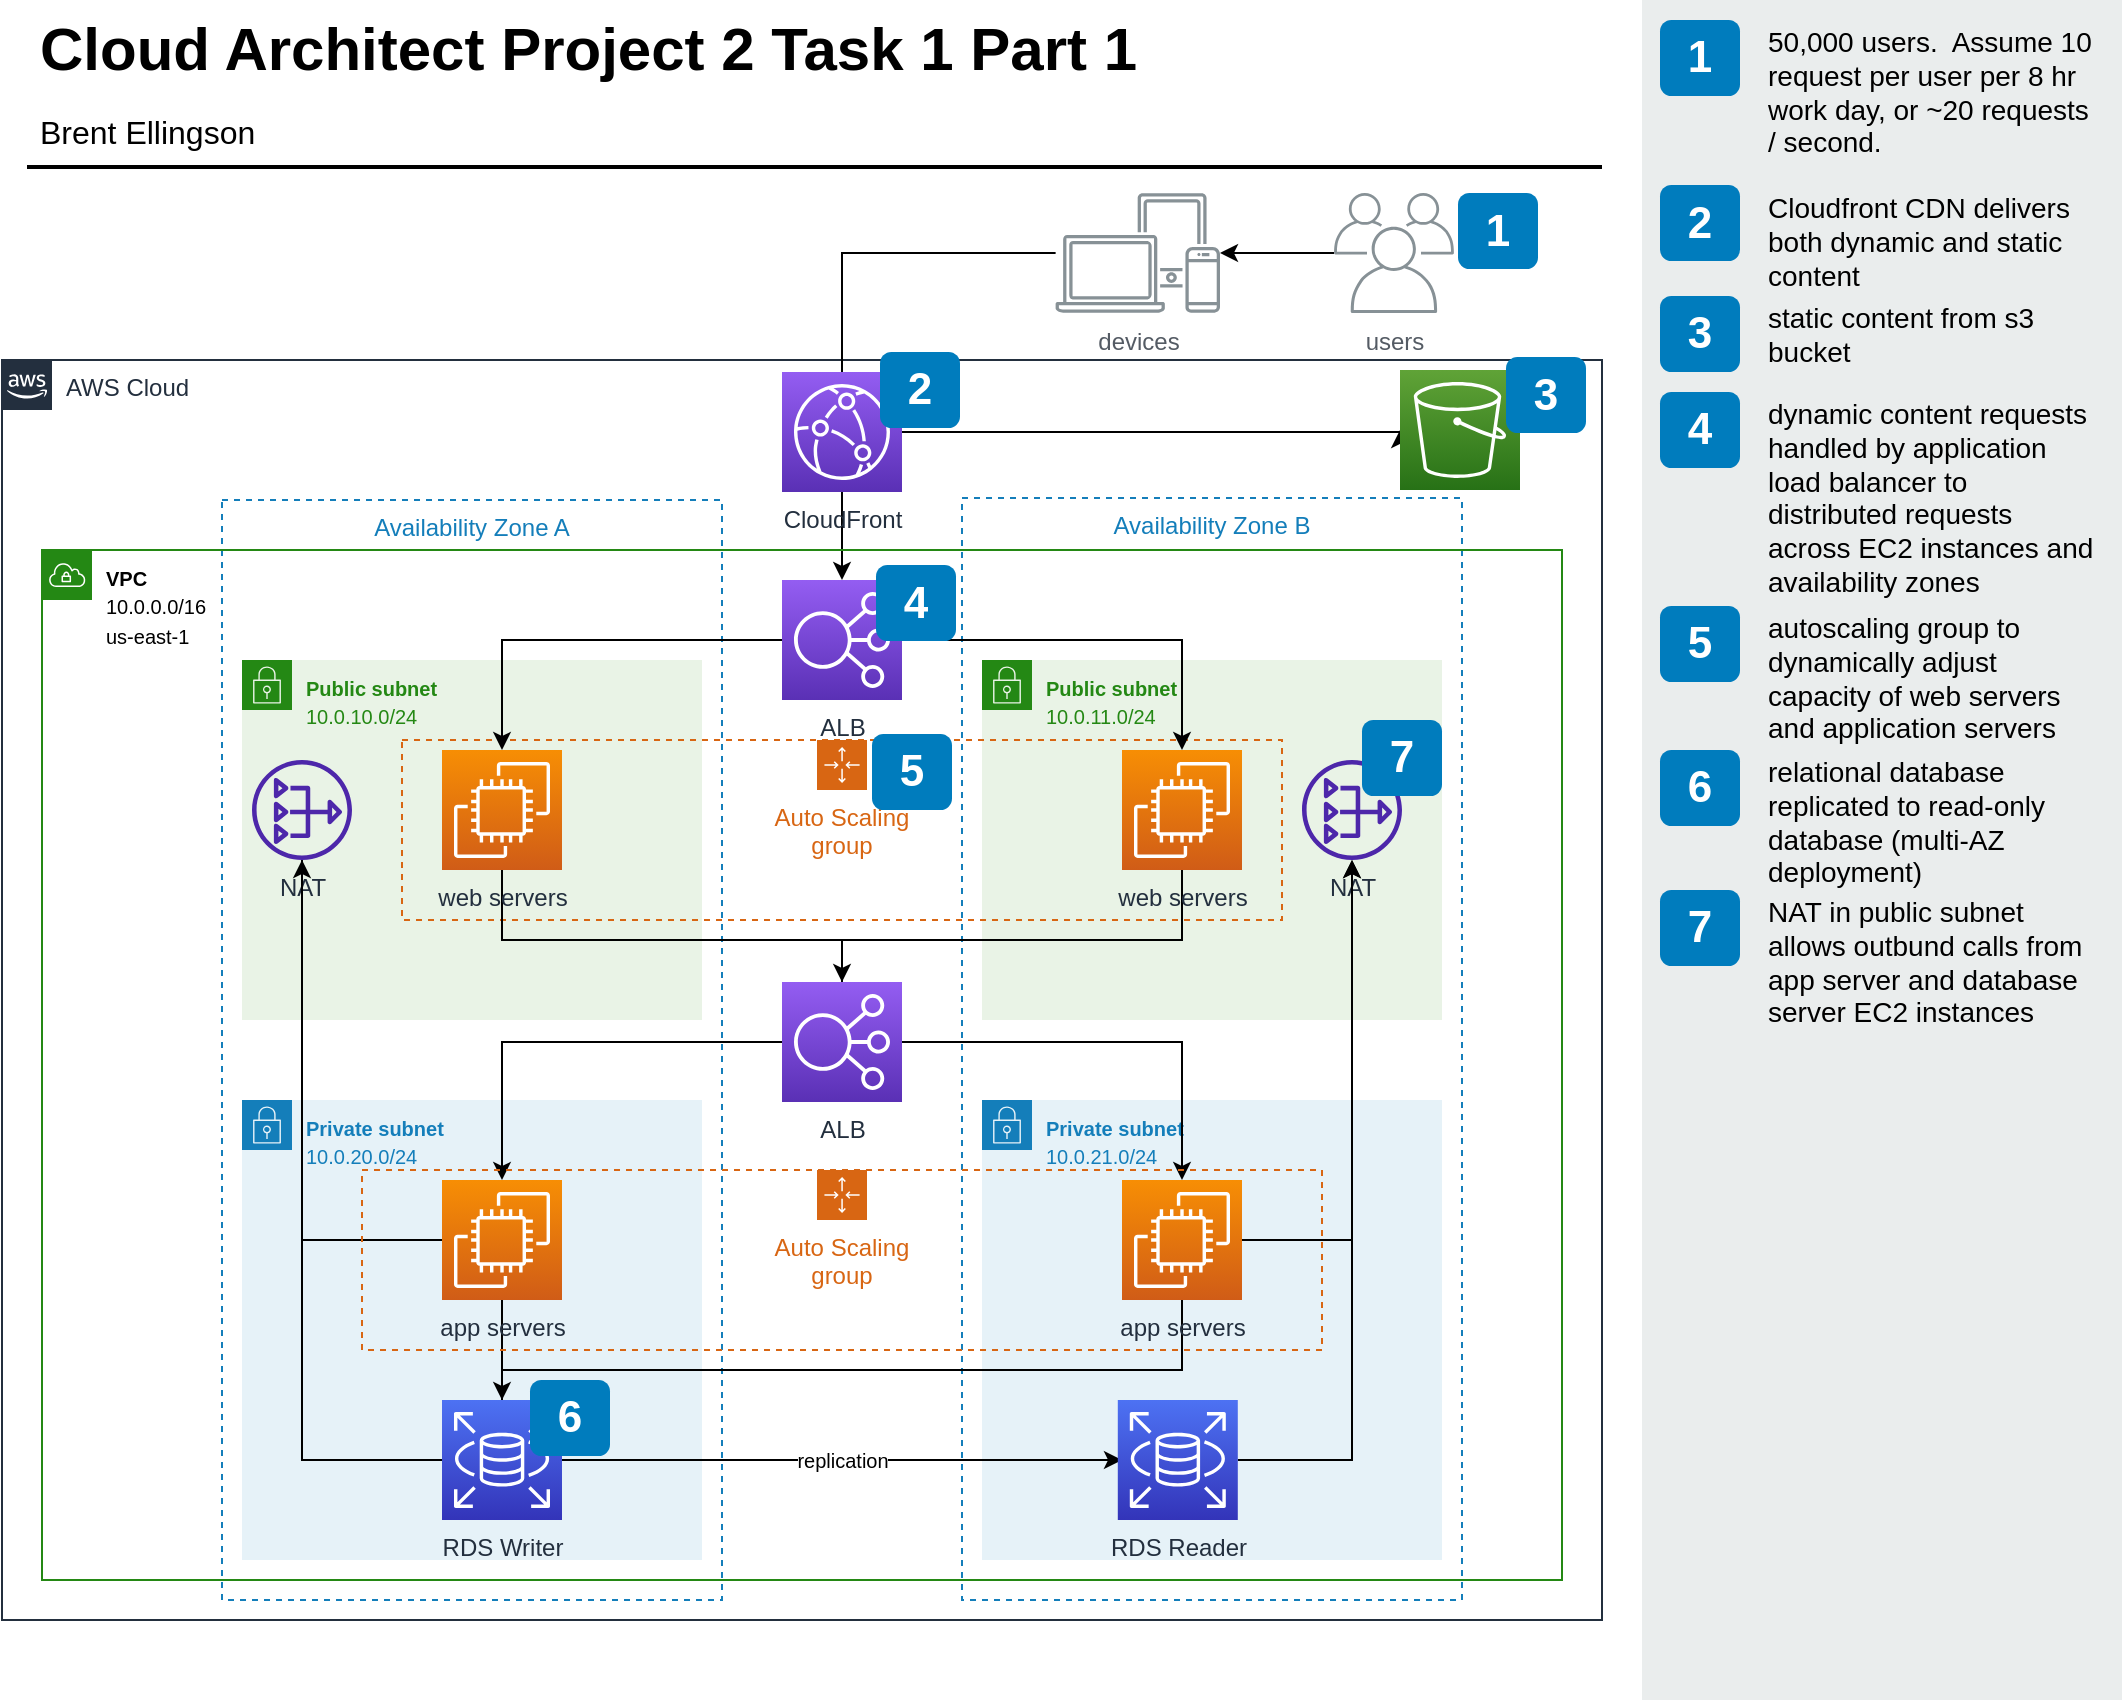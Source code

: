 <mxfile version="16.0.2" type="device"><diagram id="Ht1M8jgEwFfnCIfOTk4-" name="Page-1"><mxGraphModel dx="1102" dy="1025" grid="1" gridSize="10" guides="1" tooltips="1" connect="1" arrows="1" fold="1" page="1" pageScale="1" pageWidth="1100" pageHeight="850" math="0" shadow="0"><root><mxCell id="0"/><mxCell id="1" parent="0"/><mxCell id="DrGZ2tUx7JEwEFSGfOx4-9" value="Availability Zone B" style="fillColor=none;strokeColor=#147EBA;dashed=1;verticalAlign=top;fontStyle=0;fontColor=#147EBA;container=0;" parent="1" vertex="1"><mxGeometry x="520" y="249" width="250" height="551" as="geometry"/></mxCell><mxCell id="-QjtrjUzRDEMRZ5MF8oH-9" value="1" style="rounded=1;whiteSpace=wrap;html=1;fillColor=#007CBD;strokeColor=none;fontColor=#FFFFFF;fontStyle=1;fontSize=22;" parent="1" vertex="1"><mxGeometry x="768" y="96.5" width="40" height="38" as="geometry"/></mxCell><mxCell id="-QjtrjUzRDEMRZ5MF8oH-47" value="Cloud Architect Project 2 Task 1 Part 1" style="text;html=1;resizable=0;points=[];autosize=1;align=left;verticalAlign=top;spacingTop=-4;fontSize=30;fontStyle=1" parent="1" vertex="1"><mxGeometry x="56.5" y="3.5" width="560" height="40" as="geometry"/></mxCell><mxCell id="-QjtrjUzRDEMRZ5MF8oH-48" value="Brent Ellingson" style="text;html=1;resizable=0;points=[];autosize=1;align=left;verticalAlign=top;spacingTop=-4;fontSize=16;" parent="1" vertex="1"><mxGeometry x="56.5" y="53.5" width="120" height="20" as="geometry"/></mxCell><mxCell id="SCVMTBWpLvtzJIhz15lM-1" value="" style="line;strokeWidth=2;html=1;fontSize=14;" parent="1" vertex="1"><mxGeometry x="52.5" y="78.5" width="787.5" height="10" as="geometry"/></mxCell><mxCell id="7OVz4w7n9kzEPWy-4BBC-3" value="" style="rounded=0;whiteSpace=wrap;html=1;fillColor=#EAEDED;fontSize=22;fontColor=#FFFFFF;strokeColor=none;labelBackgroundColor=none;" parent="1" vertex="1"><mxGeometry x="860" width="240" height="850" as="geometry"/></mxCell><mxCell id="7OVz4w7n9kzEPWy-4BBC-4" value="1" style="rounded=1;whiteSpace=wrap;html=1;fillColor=#007CBD;strokeColor=none;fontColor=#FFFFFF;fontStyle=1;fontSize=22;labelBackgroundColor=none;" parent="1" vertex="1"><mxGeometry x="869" y="10" width="40" height="38" as="geometry"/></mxCell><mxCell id="DrGZ2tUx7JEwEFSGfOx4-2" value="AWS Cloud" style="points=[[0,0],[0.25,0],[0.5,0],[0.75,0],[1,0],[1,0.25],[1,0.5],[1,0.75],[1,1],[0.75,1],[0.5,1],[0.25,1],[0,1],[0,0.75],[0,0.5],[0,0.25]];outlineConnect=0;gradientColor=none;html=1;whiteSpace=wrap;fontSize=12;fontStyle=0;container=0;pointerEvents=0;collapsible=0;recursiveResize=0;shape=mxgraph.aws4.group;grIcon=mxgraph.aws4.group_aws_cloud_alt;strokeColor=#232F3E;fillColor=none;verticalAlign=top;align=left;spacingLeft=30;fontColor=#232F3E;dashed=0;" parent="1" vertex="1"><mxGeometry x="40" y="180" width="800" height="630" as="geometry"/></mxCell><mxCell id="A1qJNcobBqXzrsnQV-Qk-7" style="edgeStyle=orthogonalEdgeStyle;rounded=0;orthogonalLoop=1;jettySize=auto;html=1;endArrow=classic;endFill=1;" edge="1" parent="1" source="DrGZ2tUx7JEwEFSGfOx4-4" target="DrGZ2tUx7JEwEFSGfOx4-5"><mxGeometry relative="1" as="geometry"/></mxCell><mxCell id="DrGZ2tUx7JEwEFSGfOx4-4" value="users" style="sketch=0;outlineConnect=0;gradientColor=none;fontColor=#545B64;strokeColor=none;fillColor=#879196;dashed=0;verticalLabelPosition=bottom;verticalAlign=top;align=center;html=1;fontSize=12;fontStyle=0;aspect=fixed;shape=mxgraph.aws4.illustration_users;pointerEvents=1" parent="1" vertex="1"><mxGeometry x="706" y="96.5" width="60" height="60" as="geometry"/></mxCell><mxCell id="DrGZ2tUx7JEwEFSGfOx4-22" style="edgeStyle=elbowEdgeStyle;rounded=0;orthogonalLoop=1;jettySize=auto;html=1;entryX=0.5;entryY=0;entryDx=0;entryDy=0;entryPerimeter=0;endArrow=none;endFill=0;" parent="1" source="DrGZ2tUx7JEwEFSGfOx4-5" target="DrGZ2tUx7JEwEFSGfOx4-6" edge="1"><mxGeometry relative="1" as="geometry"><Array as="points"><mxPoint x="460" y="170"/><mxPoint x="440" y="170"/></Array></mxGeometry></mxCell><mxCell id="DrGZ2tUx7JEwEFSGfOx4-5" value="devices" style="sketch=0;outlineConnect=0;gradientColor=none;fontColor=#545B64;strokeColor=none;fillColor=#879196;dashed=0;verticalLabelPosition=bottom;verticalAlign=top;align=center;html=1;fontSize=12;fontStyle=0;aspect=fixed;shape=mxgraph.aws4.illustration_devices;pointerEvents=1" parent="1" vertex="1"><mxGeometry x="566.81" y="96.5" width="82.19" height="60" as="geometry"/></mxCell><mxCell id="DrGZ2tUx7JEwEFSGfOx4-8" value="Availability Zone A" style="fillColor=none;strokeColor=#147EBA;dashed=1;verticalAlign=top;fontStyle=0;fontColor=#147EBA;container=0;" parent="1" vertex="1"><mxGeometry x="150" y="250" width="250" height="550" as="geometry"/></mxCell><mxCell id="DrGZ2tUx7JEwEFSGfOx4-10" value="&lt;font style=&quot;font-size: 10px&quot;&gt;&lt;b&gt;Private subnet&lt;/b&gt;&lt;br&gt;10.0.20.0/24&lt;br&gt;&lt;/font&gt;" style="points=[[0,0],[0.25,0],[0.5,0],[0.75,0],[1,0],[1,0.25],[1,0.5],[1,0.75],[1,1],[0.75,1],[0.5,1],[0.25,1],[0,1],[0,0.75],[0,0.5],[0,0.25]];outlineConnect=0;gradientColor=none;html=1;whiteSpace=wrap;fontSize=12;fontStyle=0;container=0;pointerEvents=0;collapsible=0;recursiveResize=0;shape=mxgraph.aws4.group;grIcon=mxgraph.aws4.group_security_group;grStroke=0;strokeColor=#147EBA;fillColor=#E6F2F8;verticalAlign=top;align=left;spacingLeft=30;fontColor=#147EBA;dashed=0;" parent="1" vertex="1"><mxGeometry x="160" y="550" width="230" height="230" as="geometry"/></mxCell><mxCell id="DrGZ2tUx7JEwEFSGfOx4-11" value="&lt;font style=&quot;font-size: 10px&quot;&gt;&lt;b&gt;Public subnet&lt;/b&gt;&lt;br&gt;10.0.10.0/24&lt;br&gt;&lt;/font&gt;" style="points=[[0,0],[0.25,0],[0.5,0],[0.75,0],[1,0],[1,0.25],[1,0.5],[1,0.75],[1,1],[0.75,1],[0.5,1],[0.25,1],[0,1],[0,0.75],[0,0.5],[0,0.25]];outlineConnect=0;gradientColor=none;html=1;whiteSpace=wrap;fontSize=12;fontStyle=0;container=0;pointerEvents=0;collapsible=0;recursiveResize=0;shape=mxgraph.aws4.group;grIcon=mxgraph.aws4.group_security_group;grStroke=0;strokeColor=#248814;fillColor=#E9F3E6;verticalAlign=top;align=left;spacingLeft=30;fontColor=#248814;dashed=0;" parent="1" vertex="1"><mxGeometry x="160" y="330" width="230" height="180" as="geometry"/></mxCell><mxCell id="DrGZ2tUx7JEwEFSGfOx4-13" value="&lt;font style=&quot;font-size: 10px&quot;&gt;&lt;b&gt;Public subnet&lt;/b&gt;&lt;br&gt;10.0.11.0/24&lt;br&gt;&lt;/font&gt;" style="points=[[0,0],[0.25,0],[0.5,0],[0.75,0],[1,0],[1,0.25],[1,0.5],[1,0.75],[1,1],[0.75,1],[0.5,1],[0.25,1],[0,1],[0,0.75],[0,0.5],[0,0.25]];outlineConnect=0;gradientColor=none;html=1;whiteSpace=wrap;fontSize=12;fontStyle=0;container=0;pointerEvents=0;collapsible=0;recursiveResize=0;shape=mxgraph.aws4.group;grIcon=mxgraph.aws4.group_security_group;grStroke=0;strokeColor=#248814;fillColor=#E9F3E6;verticalAlign=top;align=left;spacingLeft=30;fontColor=#248814;dashed=0;" parent="1" vertex="1"><mxGeometry x="530" y="330" width="230" height="180" as="geometry"/></mxCell><mxCell id="DrGZ2tUx7JEwEFSGfOx4-16" value="Auto Scaling&lt;br&gt;group" style="points=[[0,0],[0.25,0],[0.5,0],[0.75,0],[1,0],[1,0.25],[1,0.5],[1,0.75],[1,1],[0.75,1],[0.5,1],[0.25,1],[0,1],[0,0.75],[0,0.5],[0,0.25]];outlineConnect=0;gradientColor=none;html=1;whiteSpace=wrap;fontSize=12;fontStyle=0;container=0;pointerEvents=0;collapsible=0;recursiveResize=0;shape=mxgraph.aws4.groupCenter;grIcon=mxgraph.aws4.group_auto_scaling_group;grStroke=1;strokeColor=#D86613;fillColor=none;verticalAlign=top;align=center;fontColor=#D86613;dashed=1;spacingTop=25;" parent="1" vertex="1"><mxGeometry x="240" y="370" width="440" height="90" as="geometry"/></mxCell><mxCell id="DrGZ2tUx7JEwEFSGfOx4-24" style="edgeStyle=elbowEdgeStyle;rounded=0;orthogonalLoop=1;jettySize=auto;html=1;entryX=0.5;entryY=0;entryDx=0;entryDy=0;entryPerimeter=0;endArrow=classic;endFill=1;" parent="1" source="DrGZ2tUx7JEwEFSGfOx4-14" target="DrGZ2tUx7JEwEFSGfOx4-18" edge="1"><mxGeometry relative="1" as="geometry"><Array as="points"><mxPoint x="290" y="380"/></Array></mxGeometry></mxCell><mxCell id="DrGZ2tUx7JEwEFSGfOx4-31" style="edgeStyle=elbowEdgeStyle;rounded=0;orthogonalLoop=1;jettySize=auto;elbow=vertical;html=1;endArrow=none;endFill=0;" parent="1" source="DrGZ2tUx7JEwEFSGfOx4-18" target="DrGZ2tUx7JEwEFSGfOx4-15" edge="1"><mxGeometry relative="1" as="geometry"><Array as="points"><mxPoint x="380" y="470"/></Array></mxGeometry></mxCell><mxCell id="DrGZ2tUx7JEwEFSGfOx4-25" style="edgeStyle=elbowEdgeStyle;rounded=0;orthogonalLoop=1;jettySize=auto;html=1;entryX=0.5;entryY=0;entryDx=0;entryDy=0;entryPerimeter=0;endArrow=classic;endFill=1;" parent="1" source="DrGZ2tUx7JEwEFSGfOx4-14" target="DrGZ2tUx7JEwEFSGfOx4-19" edge="1"><mxGeometry relative="1" as="geometry"><Array as="points"><mxPoint x="630" y="390"/></Array></mxGeometry></mxCell><mxCell id="DrGZ2tUx7JEwEFSGfOx4-29" style="edgeStyle=elbowEdgeStyle;rounded=0;orthogonalLoop=1;jettySize=auto;elbow=vertical;html=1;entryX=0.5;entryY=0;entryDx=0;entryDy=0;entryPerimeter=0;endArrow=classic;endFill=1;" parent="1" source="DrGZ2tUx7JEwEFSGfOx4-19" target="DrGZ2tUx7JEwEFSGfOx4-15" edge="1"><mxGeometry relative="1" as="geometry"><Array as="points"><mxPoint x="560" y="470"/><mxPoint x="530" y="460"/><mxPoint x="550" y="460"/></Array></mxGeometry></mxCell><mxCell id="DrGZ2tUx7JEwEFSGfOx4-18" value="web servers" style="sketch=0;points=[[0,0,0],[0.25,0,0],[0.5,0,0],[0.75,0,0],[1,0,0],[0,1,0],[0.25,1,0],[0.5,1,0],[0.75,1,0],[1,1,0],[0,0.25,0],[0,0.5,0],[0,0.75,0],[1,0.25,0],[1,0.5,0],[1,0.75,0]];outlineConnect=0;fontColor=#232F3E;gradientColor=#F78E04;gradientDirection=north;fillColor=#D05C17;strokeColor=#ffffff;dashed=0;verticalLabelPosition=bottom;verticalAlign=top;align=center;html=1;fontSize=12;fontStyle=0;aspect=fixed;shape=mxgraph.aws4.resourceIcon;resIcon=mxgraph.aws4.ec2;container=0;" parent="1" vertex="1"><mxGeometry x="260" y="375" width="60" height="60" as="geometry"/></mxCell><mxCell id="DrGZ2tUx7JEwEFSGfOx4-19" value="web servers" style="sketch=0;points=[[0,0,0],[0.25,0,0],[0.5,0,0],[0.75,0,0],[1,0,0],[0,1,0],[0.25,1,0],[0.5,1,0],[0.75,1,0],[1,1,0],[0,0.25,0],[0,0.5,0],[0,0.75,0],[1,0.25,0],[1,0.5,0],[1,0.75,0]];outlineConnect=0;fontColor=#232F3E;gradientColor=#F78E04;gradientDirection=north;fillColor=#D05C17;strokeColor=#ffffff;dashed=0;verticalLabelPosition=bottom;verticalAlign=top;align=center;html=1;fontSize=12;fontStyle=0;aspect=fixed;shape=mxgraph.aws4.resourceIcon;resIcon=mxgraph.aws4.ec2;container=0;" parent="1" vertex="1"><mxGeometry x="600" y="375" width="60" height="60" as="geometry"/></mxCell><mxCell id="DrGZ2tUx7JEwEFSGfOx4-15" value="ALB" style="sketch=0;points=[[0,0,0],[0.25,0,0],[0.5,0,0],[0.75,0,0],[1,0,0],[0,1,0],[0.25,1,0],[0.5,1,0],[0.75,1,0],[1,1,0],[0,0.25,0],[0,0.5,0],[0,0.75,0],[1,0.25,0],[1,0.5,0],[1,0.75,0]];outlineConnect=0;fontColor=#232F3E;gradientColor=#945DF2;gradientDirection=north;fillColor=#5A30B5;strokeColor=#ffffff;dashed=0;verticalLabelPosition=bottom;verticalAlign=top;align=center;html=1;fontSize=12;fontStyle=0;aspect=fixed;shape=mxgraph.aws4.resourceIcon;resIcon=mxgraph.aws4.elastic_load_balancing;container=0;" parent="1" vertex="1"><mxGeometry x="430" y="491" width="60" height="60" as="geometry"/></mxCell><mxCell id="DrGZ2tUx7JEwEFSGfOx4-35" style="edgeStyle=elbowEdgeStyle;rounded=0;orthogonalLoop=1;jettySize=auto;html=1;entryX=0.5;entryY=0;entryDx=0;entryDy=0;entryPerimeter=0;endArrow=classic;endFill=1;exitX=0;exitY=0.5;exitDx=0;exitDy=0;exitPerimeter=0;" parent="1" source="DrGZ2tUx7JEwEFSGfOx4-15" target="DrGZ2tUx7JEwEFSGfOx4-39" edge="1"><mxGeometry relative="1" as="geometry"><mxPoint x="410" y="505" as="sourcePoint"/><Array as="points"><mxPoint x="290" y="565"/></Array></mxGeometry></mxCell><mxCell id="DrGZ2tUx7JEwEFSGfOx4-12" value="&lt;font style=&quot;font-size: 10px&quot;&gt;&lt;b&gt;Private subnet&lt;/b&gt;&lt;br&gt;10.0.21.0/24&lt;br&gt;&lt;/font&gt;" style="points=[[0,0],[0.25,0],[0.5,0],[0.75,0],[1,0],[1,0.25],[1,0.5],[1,0.75],[1,1],[0.75,1],[0.5,1],[0.25,1],[0,1],[0,0.75],[0,0.5],[0,0.25]];outlineConnect=0;gradientColor=none;html=1;whiteSpace=wrap;fontSize=12;fontStyle=0;container=0;pointerEvents=0;collapsible=0;recursiveResize=0;shape=mxgraph.aws4.group;grIcon=mxgraph.aws4.group_security_group;grStroke=0;strokeColor=#147EBA;fillColor=#E6F2F8;verticalAlign=top;align=left;spacingLeft=30;fontColor=#147EBA;dashed=0;" parent="1" vertex="1"><mxGeometry x="530" y="550" width="230" height="230" as="geometry"/></mxCell><mxCell id="DrGZ2tUx7JEwEFSGfOx4-37" style="edgeStyle=elbowEdgeStyle;rounded=0;orthogonalLoop=1;jettySize=auto;html=1;entryX=0.5;entryY=0;entryDx=0;entryDy=0;entryPerimeter=0;endArrow=classic;endFill=1;exitX=1;exitY=0.5;exitDx=0;exitDy=0;exitPerimeter=0;" parent="1" source="DrGZ2tUx7JEwEFSGfOx4-15" target="DrGZ2tUx7JEwEFSGfOx4-40" edge="1"><mxGeometry relative="1" as="geometry"><mxPoint x="490" y="505.0" as="sourcePoint"/><Array as="points"><mxPoint x="630" y="575"/></Array></mxGeometry></mxCell><mxCell id="DrGZ2tUx7JEwEFSGfOx4-38" style="edgeStyle=elbowEdgeStyle;rounded=0;orthogonalLoop=1;jettySize=auto;elbow=vertical;html=1;entryX=0.5;entryY=0;entryDx=0;entryDy=0;entryPerimeter=0;endArrow=classic;endFill=1;" parent="1" source="DrGZ2tUx7JEwEFSGfOx4-40" edge="1"><mxGeometry relative="1" as="geometry"><mxPoint x="290" y="700" as="targetPoint"/><Array as="points"><mxPoint x="560" y="685"/><mxPoint x="530" y="675"/><mxPoint x="550" y="675"/></Array></mxGeometry></mxCell><mxCell id="DrGZ2tUx7JEwEFSGfOx4-43" value="" style="edgeStyle=elbowEdgeStyle;rounded=0;orthogonalLoop=1;jettySize=auto;elbow=vertical;html=1;fontSize=10;endArrow=none;endFill=0;" parent="1" source="DrGZ2tUx7JEwEFSGfOx4-39" edge="1"><mxGeometry relative="1" as="geometry"><mxPoint x="290" y="700" as="targetPoint"/></mxGeometry></mxCell><mxCell id="DrGZ2tUx7JEwEFSGfOx4-44" value="" style="edgeStyle=elbowEdgeStyle;rounded=0;orthogonalLoop=1;jettySize=auto;elbow=vertical;html=1;fontSize=10;endArrow=none;endFill=0;" parent="1" source="DrGZ2tUx7JEwEFSGfOx4-39" edge="1"><mxGeometry relative="1" as="geometry"><mxPoint x="290" y="700" as="targetPoint"/></mxGeometry></mxCell><mxCell id="DrGZ2tUx7JEwEFSGfOx4-45" value="" style="edgeStyle=elbowEdgeStyle;rounded=0;orthogonalLoop=1;jettySize=auto;elbow=vertical;html=1;fontSize=10;endArrow=none;endFill=0;" parent="1" source="DrGZ2tUx7JEwEFSGfOx4-39" edge="1"><mxGeometry relative="1" as="geometry"><mxPoint x="290" y="700" as="targetPoint"/></mxGeometry></mxCell><mxCell id="A1qJNcobBqXzrsnQV-Qk-3" style="edgeStyle=orthogonalEdgeStyle;rounded=0;orthogonalLoop=1;jettySize=auto;html=1;endArrow=none;endFill=0;" edge="1" parent="1" source="DrGZ2tUx7JEwEFSGfOx4-39" target="DrGZ2tUx7JEwEFSGfOx4-32"><mxGeometry relative="1" as="geometry"/></mxCell><mxCell id="DrGZ2tUx7JEwEFSGfOx4-39" value="app servers" style="sketch=0;points=[[0,0,0],[0.25,0,0],[0.5,0,0],[0.75,0,0],[1,0,0],[0,1,0],[0.25,1,0],[0.5,1,0],[0.75,1,0],[1,1,0],[0,0.25,0],[0,0.5,0],[0,0.75,0],[1,0.25,0],[1,0.5,0],[1,0.75,0]];outlineConnect=0;fontColor=#232F3E;gradientColor=#F78E04;gradientDirection=north;fillColor=#D05C17;strokeColor=#ffffff;dashed=0;verticalLabelPosition=bottom;verticalAlign=top;align=center;html=1;fontSize=12;fontStyle=0;aspect=fixed;shape=mxgraph.aws4.resourceIcon;resIcon=mxgraph.aws4.ec2;container=0;" parent="1" vertex="1"><mxGeometry x="260" y="590" width="60" height="60" as="geometry"/></mxCell><mxCell id="A1qJNcobBqXzrsnQV-Qk-5" style="edgeStyle=orthogonalEdgeStyle;rounded=0;orthogonalLoop=1;jettySize=auto;html=1;endArrow=classic;endFill=1;" edge="1" parent="1" source="DrGZ2tUx7JEwEFSGfOx4-40" target="DrGZ2tUx7JEwEFSGfOx4-33"><mxGeometry relative="1" as="geometry"/></mxCell><mxCell id="DrGZ2tUx7JEwEFSGfOx4-40" value="app servers" style="sketch=0;points=[[0,0,0],[0.25,0,0],[0.5,0,0],[0.75,0,0],[1,0,0],[0,1,0],[0.25,1,0],[0.5,1,0],[0.75,1,0],[1,1,0],[0,0.25,0],[0,0.5,0],[0,0.75,0],[1,0.25,0],[1,0.5,0],[1,0.75,0]];outlineConnect=0;fontColor=#232F3E;gradientColor=#F78E04;gradientDirection=north;fillColor=#D05C17;strokeColor=#ffffff;dashed=0;verticalLabelPosition=bottom;verticalAlign=top;align=center;html=1;fontSize=12;fontStyle=0;aspect=fixed;shape=mxgraph.aws4.resourceIcon;resIcon=mxgraph.aws4.ec2;container=0;" parent="1" vertex="1"><mxGeometry x="600" y="590" width="60" height="60" as="geometry"/></mxCell><mxCell id="DrGZ2tUx7JEwEFSGfOx4-23" style="edgeStyle=elbowEdgeStyle;rounded=0;orthogonalLoop=1;jettySize=auto;html=1;entryX=0.5;entryY=0;entryDx=0;entryDy=0;entryPerimeter=0;endArrow=classic;endFill=1;" parent="1" source="DrGZ2tUx7JEwEFSGfOx4-6" target="DrGZ2tUx7JEwEFSGfOx4-14" edge="1"><mxGeometry relative="1" as="geometry"/></mxCell><mxCell id="DrGZ2tUx7JEwEFSGfOx4-48" style="edgeStyle=elbowEdgeStyle;rounded=0;orthogonalLoop=1;jettySize=auto;elbow=vertical;html=1;entryX=0;entryY=0.5;entryDx=0;entryDy=0;entryPerimeter=0;fontSize=10;endArrow=classic;endFill=1;" parent="1" source="DrGZ2tUx7JEwEFSGfOx4-6" target="DrGZ2tUx7JEwEFSGfOx4-47" edge="1"><mxGeometry relative="1" as="geometry"><mxPoint x="759" y="230" as="targetPoint"/><Array as="points"><mxPoint x="610" y="216"/></Array></mxGeometry></mxCell><mxCell id="DrGZ2tUx7JEwEFSGfOx4-6" value="CloudFront" style="sketch=0;points=[[0,0,0],[0.25,0,0],[0.5,0,0],[0.75,0,0],[1,0,0],[0,1,0],[0.25,1,0],[0.5,1,0],[0.75,1,0],[1,1,0],[0,0.25,0],[0,0.5,0],[0,0.75,0],[1,0.25,0],[1,0.5,0],[1,0.75,0]];outlineConnect=0;fontColor=#232F3E;gradientColor=#945DF2;gradientDirection=north;fillColor=#5A30B5;strokeColor=#ffffff;dashed=0;verticalLabelPosition=bottom;verticalAlign=top;align=center;html=1;fontSize=12;fontStyle=0;aspect=fixed;shape=mxgraph.aws4.resourceIcon;resIcon=mxgraph.aws4.cloudfront;container=0;" parent="1" vertex="1"><mxGeometry x="430" y="186" width="60" height="60" as="geometry"/></mxCell><mxCell id="DrGZ2tUx7JEwEFSGfOx4-7" value="&lt;font style=&quot;font-size: 10px&quot;&gt;&lt;font color=&quot;#000000&quot;&gt;&lt;b&gt;VPC&lt;/b&gt;&lt;br&gt;10.0.0.0/16&lt;br&gt;us-east-1&lt;/font&gt;&lt;br&gt;&lt;/font&gt;" style="points=[[0,0],[0.25,0],[0.5,0],[0.75,0],[1,0],[1,0.25],[1,0.5],[1,0.75],[1,1],[0.75,1],[0.5,1],[0.25,1],[0,1],[0,0.75],[0,0.5],[0,0.25]];outlineConnect=0;gradientColor=none;html=1;whiteSpace=wrap;fontSize=12;fontStyle=0;container=0;pointerEvents=0;collapsible=0;recursiveResize=0;shape=mxgraph.aws4.group;grIcon=mxgraph.aws4.group_vpc;strokeColor=#248814;fillColor=none;verticalAlign=top;align=left;spacingLeft=30;fontColor=#AAB7B8;dashed=0;" parent="1" vertex="1"><mxGeometry x="60" y="275" width="760" height="515" as="geometry"/></mxCell><mxCell id="DrGZ2tUx7JEwEFSGfOx4-14" value="ALB" style="sketch=0;points=[[0,0,0],[0.25,0,0],[0.5,0,0],[0.75,0,0],[1,0,0],[0,1,0],[0.25,1,0],[0.5,1,0],[0.75,1,0],[1,1,0],[0,0.25,0],[0,0.5,0],[0,0.75,0],[1,0.25,0],[1,0.5,0],[1,0.75,0]];outlineConnect=0;fontColor=#232F3E;gradientColor=#945DF2;gradientDirection=north;fillColor=#5A30B5;strokeColor=#ffffff;dashed=0;verticalLabelPosition=bottom;verticalAlign=top;align=center;html=1;fontSize=12;fontStyle=0;aspect=fixed;shape=mxgraph.aws4.resourceIcon;resIcon=mxgraph.aws4.elastic_load_balancing;container=0;" parent="1" vertex="1"><mxGeometry x="430" y="290" width="60" height="60" as="geometry"/></mxCell><mxCell id="DrGZ2tUx7JEwEFSGfOx4-32" value="NAT" style="sketch=0;outlineConnect=0;fontColor=#232F3E;gradientColor=none;fillColor=#4D27AA;strokeColor=none;dashed=0;verticalLabelPosition=bottom;verticalAlign=top;align=center;html=1;fontSize=12;fontStyle=0;aspect=fixed;pointerEvents=1;shape=mxgraph.aws4.nat_gateway;container=0;" parent="1" vertex="1"><mxGeometry x="165" y="380" width="50" height="50" as="geometry"/></mxCell><mxCell id="DrGZ2tUx7JEwEFSGfOx4-34" value="Auto Scaling&lt;br&gt;group" style="points=[[0,0],[0.25,0],[0.5,0],[0.75,0],[1,0],[1,0.25],[1,0.5],[1,0.75],[1,1],[0.75,1],[0.5,1],[0.25,1],[0,1],[0,0.75],[0,0.5],[0,0.25]];outlineConnect=0;gradientColor=none;html=1;whiteSpace=wrap;fontSize=12;fontStyle=0;container=0;pointerEvents=0;collapsible=0;recursiveResize=0;shape=mxgraph.aws4.groupCenter;grIcon=mxgraph.aws4.group_auto_scaling_group;grStroke=1;strokeColor=#D86613;fillColor=none;verticalAlign=top;align=center;fontColor=#D86613;dashed=1;spacingTop=25;" parent="1" vertex="1"><mxGeometry x="220" y="585" width="480" height="90" as="geometry"/></mxCell><mxCell id="DrGZ2tUx7JEwEFSGfOx4-33" value="NAT" style="sketch=0;outlineConnect=0;fontColor=#232F3E;gradientColor=none;fillColor=#4D27AA;strokeColor=none;dashed=0;verticalLabelPosition=bottom;verticalAlign=top;align=center;html=1;fontSize=12;fontStyle=0;aspect=fixed;pointerEvents=1;shape=mxgraph.aws4.nat_gateway;container=0;" parent="1" vertex="1"><mxGeometry x="690" y="380" width="50" height="50" as="geometry"/></mxCell><mxCell id="DrGZ2tUx7JEwEFSGfOx4-46" value="replication" style="edgeStyle=elbowEdgeStyle;rounded=0;orthogonalLoop=1;jettySize=auto;elbow=vertical;html=1;fontSize=10;endArrow=classic;endFill=1;" parent="1" edge="1"><mxGeometry relative="1" as="geometry"><mxPoint x="320" y="730" as="sourcePoint"/><mxPoint x="600" y="730" as="targetPoint"/></mxGeometry></mxCell><mxCell id="DrGZ2tUx7JEwEFSGfOx4-47" value="" style="sketch=0;points=[[0,0,0],[0.25,0,0],[0.5,0,0],[0.75,0,0],[1,0,0],[0,1,0],[0.25,1,0],[0.5,1,0],[0.75,1,0],[1,1,0],[0,0.25,0],[0,0.5,0],[0,0.75,0],[1,0.25,0],[1,0.5,0],[1,0.75,0]];outlineConnect=0;fontColor=#232F3E;gradientColor=#60A337;gradientDirection=north;fillColor=#277116;strokeColor=#ffffff;dashed=0;verticalLabelPosition=bottom;verticalAlign=top;align=center;html=1;fontSize=12;fontStyle=0;aspect=fixed;shape=mxgraph.aws4.resourceIcon;resIcon=mxgraph.aws4.s3;" parent="1" vertex="1"><mxGeometry x="739" y="185" width="60" height="60" as="geometry"/></mxCell><mxCell id="DrGZ2tUx7JEwEFSGfOx4-49" value="2" style="rounded=1;whiteSpace=wrap;html=1;fillColor=#007CBD;strokeColor=none;fontColor=#FFFFFF;fontStyle=1;fontSize=22;" parent="1" vertex="1"><mxGeometry x="479" y="176" width="40" height="38" as="geometry"/></mxCell><mxCell id="DrGZ2tUx7JEwEFSGfOx4-50" value="3" style="rounded=1;whiteSpace=wrap;html=1;fillColor=#007CBD;strokeColor=none;fontColor=#FFFFFF;fontStyle=1;fontSize=22;" parent="1" vertex="1"><mxGeometry x="792" y="178.5" width="40" height="38" as="geometry"/></mxCell><mxCell id="DrGZ2tUx7JEwEFSGfOx4-51" value="4" style="rounded=1;whiteSpace=wrap;html=1;fillColor=#007CBD;strokeColor=none;fontColor=#FFFFFF;fontStyle=1;fontSize=22;" parent="1" vertex="1"><mxGeometry x="477" y="282.5" width="40" height="38" as="geometry"/></mxCell><mxCell id="DrGZ2tUx7JEwEFSGfOx4-52" value="5" style="rounded=1;whiteSpace=wrap;html=1;fillColor=#007CBD;strokeColor=none;fontColor=#FFFFFF;fontStyle=1;fontSize=22;glass=0;" parent="1" vertex="1"><mxGeometry x="475" y="367" width="40" height="38" as="geometry"/></mxCell><mxCell id="DrGZ2tUx7JEwEFSGfOx4-54" style="edgeStyle=elbowEdgeStyle;rounded=0;orthogonalLoop=1;jettySize=auto;elbow=vertical;html=1;exitX=0;exitY=0.5;exitDx=0;exitDy=0;fontSize=10;endArrow=classic;endFill=1;" parent="1" source="DrGZ2tUx7JEwEFSGfOx4-49" target="DrGZ2tUx7JEwEFSGfOx4-49" edge="1"><mxGeometry relative="1" as="geometry"/></mxCell><mxCell id="DrGZ2tUx7JEwEFSGfOx4-56" value="7" style="rounded=1;whiteSpace=wrap;html=1;fillColor=#007CBD;strokeColor=none;fontColor=#FFFFFF;fontStyle=1;fontSize=22;" parent="1" vertex="1"><mxGeometry x="720" y="360" width="40" height="38" as="geometry"/></mxCell><mxCell id="DrGZ2tUx7JEwEFSGfOx4-57" value="50,000 users.&amp;nbsp; Assume 10 request per user per 8 hr work day, or ~20 requests / second." style="text;html=1;align=left;verticalAlign=top;spacingTop=-4;fontSize=14;labelBackgroundColor=none;whiteSpace=wrap;" parent="1" vertex="1"><mxGeometry x="921" y="10" width="169" height="60" as="geometry"/></mxCell><mxCell id="DrGZ2tUx7JEwEFSGfOx4-58" value="2" style="rounded=1;whiteSpace=wrap;html=1;fillColor=#007CBD;strokeColor=none;fontColor=#FFFFFF;fontStyle=1;fontSize=22;labelBackgroundColor=none;" parent="1" vertex="1"><mxGeometry x="869" y="92.5" width="40" height="38" as="geometry"/></mxCell><mxCell id="DrGZ2tUx7JEwEFSGfOx4-59" value="Cloudfront CDN delivers both dynamic and static content&amp;nbsp;" style="text;html=1;align=left;verticalAlign=top;spacingTop=-4;fontSize=14;labelBackgroundColor=none;whiteSpace=wrap;" parent="1" vertex="1"><mxGeometry x="921" y="92.5" width="169" height="60" as="geometry"/></mxCell><mxCell id="DrGZ2tUx7JEwEFSGfOx4-60" value="3" style="rounded=1;whiteSpace=wrap;html=1;fillColor=#007CBD;strokeColor=none;fontColor=#FFFFFF;fontStyle=1;fontSize=22;labelBackgroundColor=none;" parent="1" vertex="1"><mxGeometry x="869" y="148" width="40" height="38" as="geometry"/></mxCell><mxCell id="DrGZ2tUx7JEwEFSGfOx4-61" value="static content from s3 bucket" style="text;html=1;align=left;verticalAlign=top;spacingTop=-4;fontSize=14;labelBackgroundColor=none;whiteSpace=wrap;" parent="1" vertex="1"><mxGeometry x="921" y="148" width="169" height="40" as="geometry"/></mxCell><mxCell id="DrGZ2tUx7JEwEFSGfOx4-63" value="4" style="rounded=1;whiteSpace=wrap;html=1;fillColor=#007CBD;strokeColor=none;fontColor=#FFFFFF;fontStyle=1;fontSize=22;labelBackgroundColor=none;" parent="1" vertex="1"><mxGeometry x="869" y="196" width="40" height="38" as="geometry"/></mxCell><mxCell id="DrGZ2tUx7JEwEFSGfOx4-64" value="dynamic content requests handled by application load balancer to distributed requests across EC2 instances and&amp;nbsp; availability zones&amp;nbsp;" style="text;html=1;align=left;verticalAlign=top;spacingTop=-4;fontSize=14;labelBackgroundColor=none;whiteSpace=wrap;" parent="1" vertex="1"><mxGeometry x="921" y="196" width="169" height="60" as="geometry"/></mxCell><mxCell id="DrGZ2tUx7JEwEFSGfOx4-65" value="5" style="rounded=1;whiteSpace=wrap;html=1;fillColor=#007CBD;strokeColor=none;fontColor=#FFFFFF;fontStyle=1;fontSize=22;labelBackgroundColor=none;" parent="1" vertex="1"><mxGeometry x="869" y="303" width="40" height="38" as="geometry"/></mxCell><mxCell id="DrGZ2tUx7JEwEFSGfOx4-66" value="autoscaling group to dynamically adjust capacity of web servers and application servers" style="text;html=1;align=left;verticalAlign=top;spacingTop=-4;fontSize=14;labelBackgroundColor=none;whiteSpace=wrap;" parent="1" vertex="1"><mxGeometry x="921" y="303" width="169" height="60" as="geometry"/></mxCell><mxCell id="DrGZ2tUx7JEwEFSGfOx4-67" value="6" style="rounded=1;whiteSpace=wrap;html=1;fillColor=#007CBD;strokeColor=none;fontColor=#FFFFFF;fontStyle=1;fontSize=22;labelBackgroundColor=none;" parent="1" vertex="1"><mxGeometry x="869" y="375" width="40" height="38" as="geometry"/></mxCell><mxCell id="DrGZ2tUx7JEwEFSGfOx4-68" value="relational database replicated to read-only database (multi-AZ deployment)" style="text;html=1;align=left;verticalAlign=top;spacingTop=-4;fontSize=14;labelBackgroundColor=none;whiteSpace=wrap;" parent="1" vertex="1"><mxGeometry x="921" y="375" width="169" height="60" as="geometry"/></mxCell><mxCell id="DrGZ2tUx7JEwEFSGfOx4-69" value="7" style="rounded=1;whiteSpace=wrap;html=1;fillColor=#007CBD;strokeColor=none;fontColor=#FFFFFF;fontStyle=1;fontSize=22;labelBackgroundColor=none;" parent="1" vertex="1"><mxGeometry x="869" y="445" width="40" height="38" as="geometry"/></mxCell><mxCell id="DrGZ2tUx7JEwEFSGfOx4-70" value="NAT in public subnet allows outbund calls from app server and database server EC2 instances" style="text;html=1;align=left;verticalAlign=top;spacingTop=-4;fontSize=14;labelBackgroundColor=none;whiteSpace=wrap;" parent="1" vertex="1"><mxGeometry x="921" y="445" width="169" height="80" as="geometry"/></mxCell><mxCell id="A1qJNcobBqXzrsnQV-Qk-6" style="edgeStyle=orthogonalEdgeStyle;rounded=0;orthogonalLoop=1;jettySize=auto;html=1;endArrow=classic;endFill=1;" edge="1" parent="1" source="A1qJNcobBqXzrsnQV-Qk-1" target="DrGZ2tUx7JEwEFSGfOx4-33"><mxGeometry relative="1" as="geometry"/></mxCell><mxCell id="A1qJNcobBqXzrsnQV-Qk-1" value="RDS Reader" style="sketch=0;points=[[0,0,0],[0.25,0,0],[0.5,0,0],[0.75,0,0],[1,0,0],[0,1,0],[0.25,1,0],[0.5,1,0],[0.75,1,0],[1,1,0],[0,0.25,0],[0,0.5,0],[0,0.75,0],[1,0.25,0],[1,0.5,0],[1,0.75,0]];outlineConnect=0;fontColor=#232F3E;gradientColor=#4D72F3;gradientDirection=north;fillColor=#3334B9;strokeColor=#ffffff;dashed=0;verticalLabelPosition=bottom;verticalAlign=top;align=center;html=1;fontSize=12;fontStyle=0;aspect=fixed;shape=mxgraph.aws4.resourceIcon;resIcon=mxgraph.aws4.rds;" vertex="1" parent="1"><mxGeometry x="597.9" y="700" width="60" height="60" as="geometry"/></mxCell><mxCell id="A1qJNcobBqXzrsnQV-Qk-4" style="edgeStyle=orthogonalEdgeStyle;rounded=0;orthogonalLoop=1;jettySize=auto;html=1;endArrow=classic;endFill=1;" edge="1" parent="1" source="A1qJNcobBqXzrsnQV-Qk-2" target="DrGZ2tUx7JEwEFSGfOx4-32"><mxGeometry relative="1" as="geometry"/></mxCell><mxCell id="A1qJNcobBqXzrsnQV-Qk-2" value="RDS Writer" style="sketch=0;points=[[0,0,0],[0.25,0,0],[0.5,0,0],[0.75,0,0],[1,0,0],[0,1,0],[0.25,1,0],[0.5,1,0],[0.75,1,0],[1,1,0],[0,0.25,0],[0,0.5,0],[0,0.75,0],[1,0.25,0],[1,0.5,0],[1,0.75,0]];outlineConnect=0;fontColor=#232F3E;gradientColor=#4D72F3;gradientDirection=north;fillColor=#3334B9;strokeColor=#ffffff;dashed=0;verticalLabelPosition=bottom;verticalAlign=top;align=center;html=1;fontSize=12;fontStyle=0;aspect=fixed;shape=mxgraph.aws4.resourceIcon;resIcon=mxgraph.aws4.rds;" vertex="1" parent="1"><mxGeometry x="260" y="700" width="60" height="60" as="geometry"/></mxCell><mxCell id="DrGZ2tUx7JEwEFSGfOx4-55" value="6" style="rounded=1;whiteSpace=wrap;html=1;fillColor=#007CBD;strokeColor=none;fontColor=#FFFFFF;fontStyle=1;fontSize=22;" parent="1" vertex="1"><mxGeometry x="304" y="690" width="40" height="38" as="geometry"/></mxCell></root></mxGraphModel></diagram></mxfile>